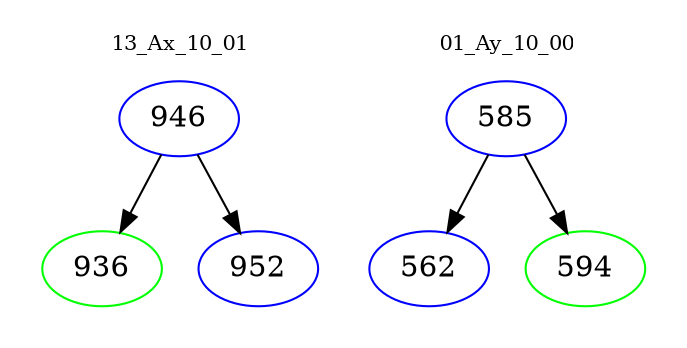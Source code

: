 digraph{
subgraph cluster_0 {
color = white
label = "13_Ax_10_01";
fontsize=10;
T0_946 [label="946", color="blue"]
T0_946 -> T0_936 [color="black"]
T0_936 [label="936", color="green"]
T0_946 -> T0_952 [color="black"]
T0_952 [label="952", color="blue"]
}
subgraph cluster_1 {
color = white
label = "01_Ay_10_00";
fontsize=10;
T1_585 [label="585", color="blue"]
T1_585 -> T1_562 [color="black"]
T1_562 [label="562", color="blue"]
T1_585 -> T1_594 [color="black"]
T1_594 [label="594", color="green"]
}
}
